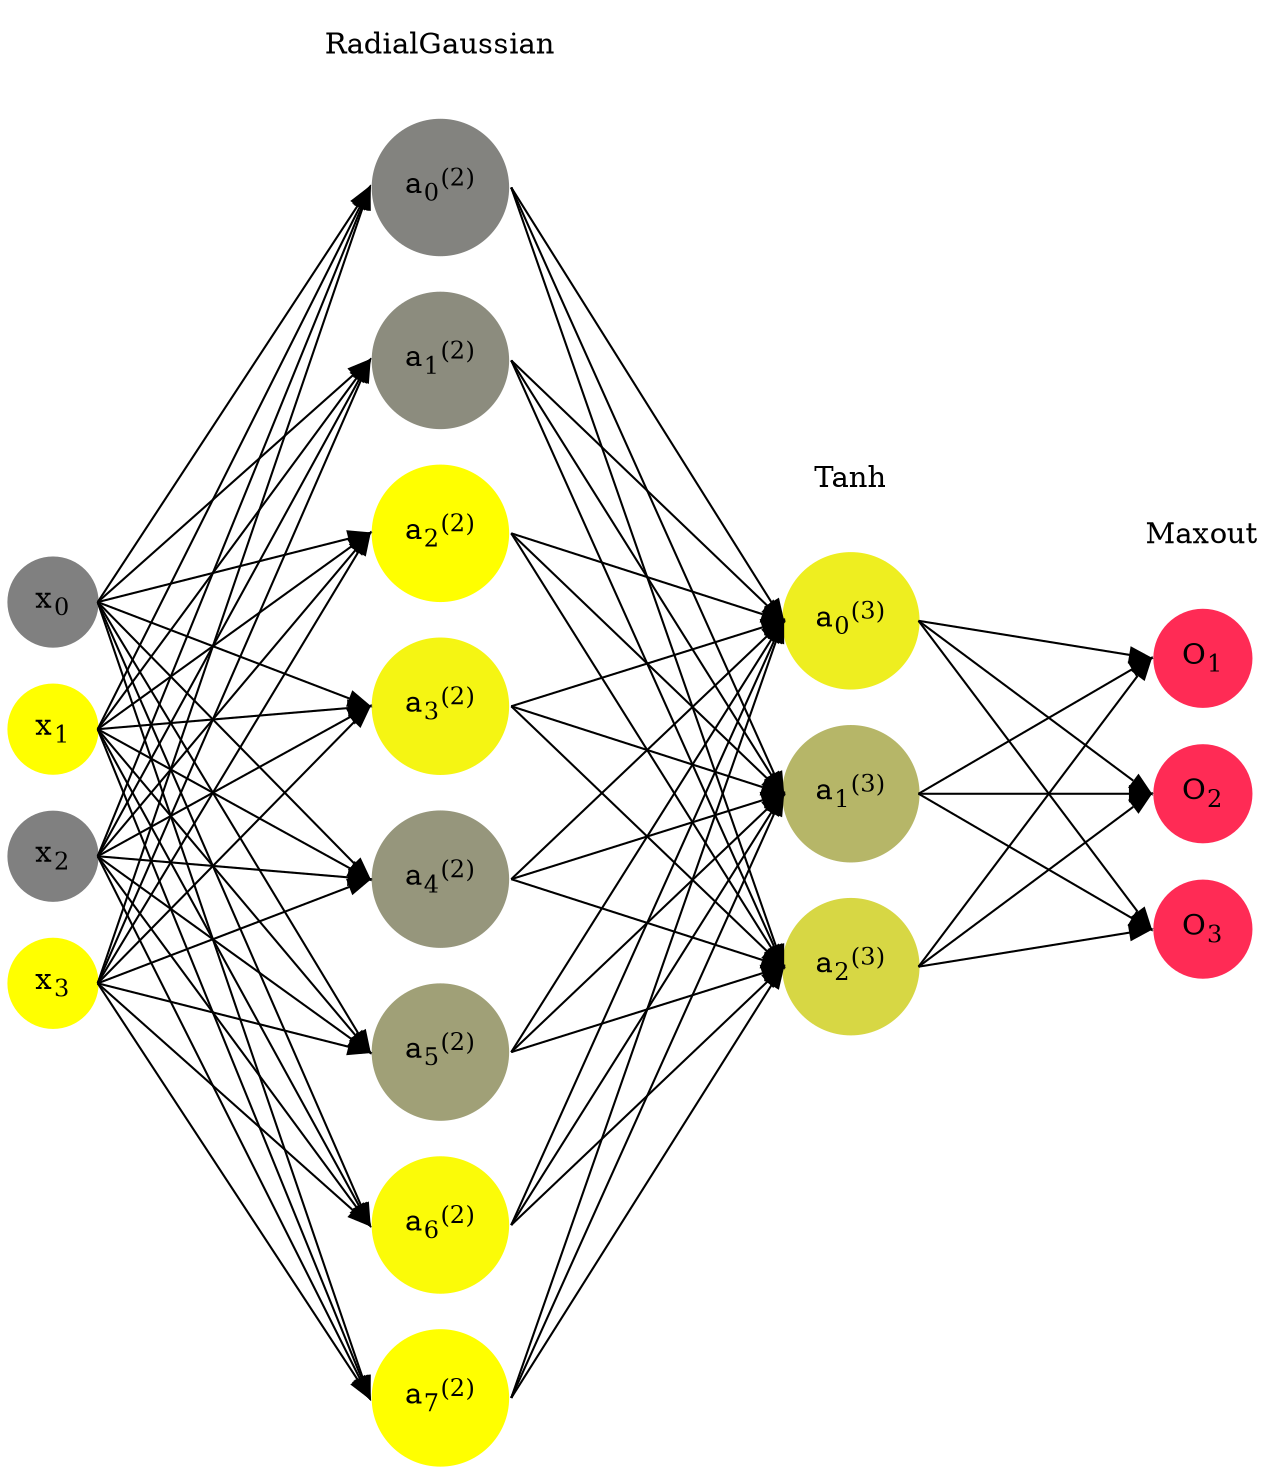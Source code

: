 digraph G {
	rankdir = LR;
	splines=false;
	edge[style=invis];
	ranksep= 1.4;
	{
	node [shape=circle, color="0.1667, 0.0, 0.5", style=filled, fillcolor="0.1667, 0.0, 0.5"];
	x0 [label=<x<sub>0</sub>>];
	}
	{
	node [shape=circle, color="0.1667, 1.0, 1.0", style=filled, fillcolor="0.1667, 1.0, 1.0"];
	x1 [label=<x<sub>1</sub>>];
	}
	{
	node [shape=circle, color="0.1667, 0.0, 0.5", style=filled, fillcolor="0.1667, 0.0, 0.5"];
	x2 [label=<x<sub>2</sub>>];
	}
	{
	node [shape=circle, color="0.1667, 1.0, 1.0", style=filled, fillcolor="0.1667, 1.0, 1.0"];
	x3 [label=<x<sub>3</sub>>];
	}
	{
	node [shape=circle, color="0.1667, 0.023862, 0.511931", style=filled, fillcolor="0.1667, 0.023862, 0.511931"];
	a02 [label=<a<sub>0</sub><sup>(2)</sup>>];
	}
	{
	node [shape=circle, color="0.1667, 0.098487, 0.549243", style=filled, fillcolor="0.1667, 0.098487, 0.549243"];
	a12 [label=<a<sub>1</sub><sup>(2)</sup>>];
	}
	{
	node [shape=circle, color="0.1667, 0.999628, 0.999814", style=filled, fillcolor="0.1667, 0.999628, 0.999814"];
	a22 [label=<a<sub>2</sub><sup>(2)</sup>>];
	}
	{
	node [shape=circle, color="0.1667, 0.919631, 0.959816", style=filled, fillcolor="0.1667, 0.919631, 0.959816"];
	a32 [label=<a<sub>3</sub><sup>(2)</sup>>];
	}
	{
	node [shape=circle, color="0.1667, 0.176648, 0.588324", style=filled, fillcolor="0.1667, 0.176648, 0.588324"];
	a42 [label=<a<sub>4</sub><sup>(2)</sup>>];
	}
	{
	node [shape=circle, color="0.1667, 0.252815, 0.626407", style=filled, fillcolor="0.1667, 0.252815, 0.626407"];
	a52 [label=<a<sub>5</sub><sup>(2)</sup>>];
	}
	{
	node [shape=circle, color="0.1667, 0.967856, 0.983928", style=filled, fillcolor="0.1667, 0.967856, 0.983928"];
	a62 [label=<a<sub>6</sub><sup>(2)</sup>>];
	}
	{
	node [shape=circle, color="0.1667, 0.998395, 0.999198", style=filled, fillcolor="0.1667, 0.998395, 0.999198"];
	a72 [label=<a<sub>7</sub><sup>(2)</sup>>];
	}
	{
	node [shape=circle, color="0.1667, 0.862578, 0.931289", style=filled, fillcolor="0.1667, 0.862578, 0.931289"];
	a03 [label=<a<sub>0</sub><sup>(3)</sup>>];
	}
	{
	node [shape=circle, color="0.1667, 0.426923, 0.713462", style=filled, fillcolor="0.1667, 0.426923, 0.713462"];
	a13 [label=<a<sub>1</sub><sup>(3)</sup>>];
	}
	{
	node [shape=circle, color="0.1667, 0.681337, 0.840669", style=filled, fillcolor="0.1667, 0.681337, 0.840669"];
	a23 [label=<a<sub>2</sub><sup>(3)</sup>>];
	}
	{
	node [shape=circle, color="0.9667, 0.83, 1.0", style=filled, fillcolor="0.9667, 0.83, 1.0"];
	O1 [label=<O<sub>1</sub>>];
	}
	{
	node [shape=circle, color="0.9667, 0.83, 1.0", style=filled, fillcolor="0.9667, 0.83, 1.0"];
	O2 [label=<O<sub>2</sub>>];
	}
	{
	node [shape=circle, color="0.9667, 0.83, 1.0", style=filled, fillcolor="0.9667, 0.83, 1.0"];
	O3 [label=<O<sub>3</sub>>];
	}
	{
	rank=same;
	x0->x1->x2->x3;
	}
	{
	rank=same;
	a02->a12->a22->a32->a42->a52->a62->a72;
	}
	{
	rank=same;
	a03->a13->a23;
	}
	{
	rank=same;
	O1->O2->O3;
	}
	l1 [shape=plaintext,label="RadialGaussian"];
	l1->a02;
	{rank=same; l1;a02};
	l2 [shape=plaintext,label="Tanh"];
	l2->a03;
	{rank=same; l2;a03};
	l3 [shape=plaintext,label="Maxout"];
	l3->O1;
	{rank=same; l3;O1};
edge[style=solid, tailport=e, headport=w];
	{x0;x1;x2;x3} -> {a02;a12;a22;a32;a42;a52;a62;a72};
	{a02;a12;a22;a32;a42;a52;a62;a72} -> {a03;a13;a23};
	{a03;a13;a23} -> {O1,O2,O3};
}